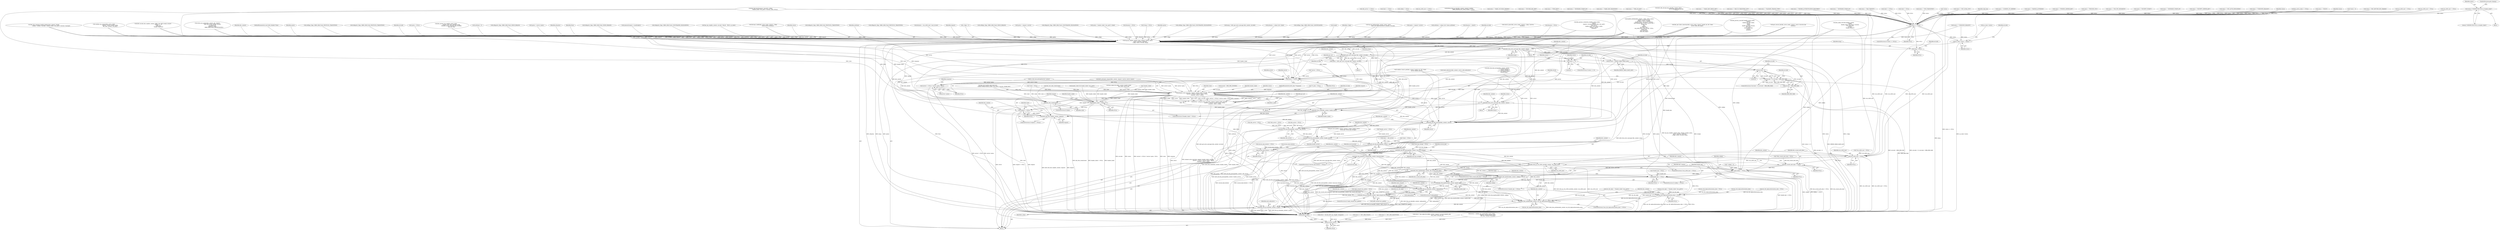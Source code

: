 digraph "0_krb5_ffb35baac6981f9e8914f8f3bffd37f284b85970_0@pointer" {
"1000472" [label="(Call,status=\"UNEXPECTED NULL in header_ticket\")"];
"1002258" [label="(Call,status == NULL)"];
"1002276" [label="(Call,au_state->status = status)"];
"1002299" [label="(Call,log_tgs_req(kdc_context, from, request, &reply, cprinc,\n                sprinc, altcprinc, authtime,\n                c_flags, status, errcode, emsg))"];
"1002316" [label="(Call,krb5_free_error_message (kdc_context, emsg))"];
"1002336" [label="(Call,krb5_get_error_message (kdc_context, errcode))"];
"1002334" [label="(Call,status = krb5_get_error_message (kdc_context, errcode))"];
"1002358" [label="(Call,prepare_error_tgs(state, request, header_ticket, errcode,\n                                   (server != NULL) ? server->princ : NULL,\n                                   response, status, e_data))"];
"1002356" [label="(Call,retval = prepare_error_tgs(state, request, header_ticket, errcode,\n                                   (server != NULL) ? server->princ : NULL,\n                                   response, status, e_data))"];
"1002498" [label="(Return,return retval;)"];
"1002377" [label="(Call,krb5_free_error_message (kdc_context, status))"];
"1002387" [label="(Call,krb5_free_ticket(kdc_context, header_ticket))"];
"1002394" [label="(Call,krb5_free_kdc_req(kdc_context, request))"];
"1002401" [label="(Call,krb5_db_free_principal(kdc_context, server))"];
"1002404" [label="(Call,krb5_db_free_principal(kdc_context, stkt_server))"];
"1002407" [label="(Call,krb5_db_free_principal(kdc_context, header_server))"];
"1002410" [label="(Call,krb5_db_free_principal(kdc_context, client))"];
"1002413" [label="(Call,krb5_db_free_principal(kdc_context, local_tgt_storage))"];
"1002422" [label="(Call,krb5_free_keyblock_contents(kdc_context, &session_key))"];
"1002440" [label="(Call,krb5_free_pa_s4u_x509_user(kdc_context, s4u_x509_user))"];
"1002447" [label="(Call,krb5_free_authdata(kdc_context, kdc_issued_auth_data))"];
"1002454" [label="(Call,krb5_free_keyblock(kdc_context, subkey))"];
"1002461" [label="(Call,krb5_free_keyblock(kdc_context, header_key))"];
"1002468" [label="(Call,krb5_free_pa_data(kdc_context, reply.padata))"];
"1002477" [label="(Call,krb5_free_pa_data(kdc_context, reply_encpart.enc_padata))"];
"1002488" [label="(Call,krb5_free_authdata(kdc_context, enc_tkt_reply.authorization_data))"];
"1002493" [label="(Call,krb5_free_pa_data(kdc_context, e_data))"];
"1002384" [label="(Call,header_ticket != NULL)"];
"1002391" [label="(Call,request != NULL)"];
"1002417" [label="(Call,session_key.contents != NULL)"];
"1002437" [label="(Call,s4u_x509_user != NULL)"];
"1002444" [label="(Call,kdc_issued_auth_data != NULL)"];
"1002451" [label="(Call,subkey != NULL)"];
"1002458" [label="(Call,header_key != NULL)"];
"1002483" [label="(Call,enc_tkt_reply.authorization_data != NULL)"];
"1002399" [label="(Call,kdc_free_rstate(state))"];
"1002342" [label="(Call,errcode -= ERROR_TABLE_BASE_krb5)"];
"1002347" [label="(Call,errcode < 0)"];
"1002346" [label="(Call,errcode < 0 || errcode > KRB_ERR_MAX)"];
"1002350" [label="(Call,errcode > KRB_ERR_MAX)"];
"1002330" [label="(Call,status == 0)"];
"1002319" [label="(Call,emsg = NULL)"];
"1002364" [label="(Call,server != NULL)"];
"1002363" [label="(Call,(server != NULL) ? server->princ : NULL)"];
"1002377" [label="(Call,krb5_free_error_message (kdc_context, status))"];
"1002315" [label="(Block,)"];
"1001657" [label="(Call,validate_transit_path(kdc_context, header_enc_tkt->client,\n                                        server, header_server))"];
"1002086" [label="(Call,kdc_fast_response_handle_padata(state, request, &reply,\n                                               subkey ? subkey->enctype : header_ticket->enc_part2->session->enctype))"];
"1002135" [label="(Call,return_enc_padata(kdc_context, pkt, request,\n                                reply_key, server, &reply_encpart,\n                                is_referral &&\n                                isflagset(s_flags,\n                                          KRB5_KDB_FLAG_CANONICALIZE)))"];
"1001905" [label="(Call,status = \"ENCRYPT_TICKET\")"];
"1000869" [label="(Call,status = \"GENERATE_TICKET_ID\")"];
"1000340" [label="(Call,retval = decode_krb5_tgs_req(pkt, &request))"];
"1000901" [label="(Call,stkt_server = NULL)"];
"1000225" [label="(Call,cprinc = NULL)"];
"1000430" [label="(Call,kdc_process_tgs_req(kdc_active_realm,\n                                  request, from, pkt, &header_ticket,\n                                  &header_server, &header_key, &subkey,\n                                  &pa_tgs_req))"];
"1000721" [label="(Call,s4u_x509_user != NULL)"];
"1002363" [label="(Call,(server != NULL) ? server->princ : NULL)"];
"1001463" [label="(Call,status = \"DECRYPT_SERVER_KEY\")"];
"1002340" [label="(Identifier,got_err)"];
"1000981" [label="(Call,status = \"GET_AUTH_INDICATORS\")"];
"1002393" [label="(Identifier,NULL)"];
"1002371" [label="(Identifier,response)"];
"1000659" [label="(Call,status = \"UNKNOWN_REASON\")"];
"1000713" [label="(Call,s4u_x509_user != NULL)"];
"1002424" [label="(Call,&session_key)"];
"1002397" [label="(ControlStructure,if (state))"];
"1000215" [label="(Call,authtime = 0)"];
"1002416" [label="(ControlStructure,if (session_key.contents != NULL))"];
"1001651" [label="(Call,isflagset(c_flags, KRB5_KDB_FLAG_CROSS_REALM))"];
"1002457" [label="(ControlStructure,if (header_key != NULL))"];
"1002495" [label="(Identifier,e_data)"];
"1002464" [label="(ControlStructure,if (reply.padata))"];
"1000603" [label="(Call,sprinc = server->princ)"];
"1002307" [label="(Identifier,altcprinc)"];
"1001761" [label="(Call,subkey != NULL)"];
"1002329" [label="(ControlStructure,if (status == 0))"];
"1002421" [label="(Identifier,NULL)"];
"1002301" [label="(Identifier,from)"];
"1002276" [label="(Call,au_state->status = status)"];
"1001942" [label="(Call,kdc_make_s4u2self_rep(kdc_context,\n                                        subkey,\n                                        header_ticket->enc_part2->session,\n                                        s4u_x509_user,\n                                        &reply,\n                                        &reply_encpart))"];
"1001518" [label="(Call,isflagset(c_flags, KRB5_KDB_FLAG_CROSS_REALM))"];
"1000966" [label="(Call,s4u_x509_user == NULL)"];
"1002459" [label="(Identifier,header_key)"];
"1002460" [label="(Identifier,NULL)"];
"1002324" [label="(Block,)"];
"1002444" [label="(Call,kdc_issued_auth_data != NULL)"];
"1002277" [label="(Call,au_state->status)"];
"1000311" [label="(Call,memset(&reply, 0, sizeof(reply)))"];
"1000942" [label="(Call,isflagset(c_flags, KRB5_KDB_FLAG_CONSTRAINED_DELEGATION))"];
"1002290" [label="(Call,kau_tgs_req(kdc_context, errcode ? FALSE : TRUE, au_state))"];
"1000256" [label="(Call,*header_server = NULL)"];
"1002461" [label="(Call,krb5_free_keyblock(kdc_context, header_key))"];
"1002485" [label="(Identifier,enc_tkt_reply)"];
"1002262" [label="(Identifier,status)"];
"1002345" [label="(ControlStructure,if (errcode < 0 || errcode > KRB_ERR_MAX))"];
"1000377" [label="(Call,kdc_active_realm == NULL)"];
"1002368" [label="(Identifier,server)"];
"1002205" [label="(Call,status = \"ISSUE\")"];
"1002336" [label="(Call,krb5_get_error_message (kdc_context, errcode))"];
"1002392" [label="(Identifier,request)"];
"1002408" [label="(Identifier,kdc_context)"];
"1002323" [label="(Identifier,errcode)"];
"1002498" [label="(Return,return retval;)"];
"1002347" [label="(Call,errcode < 0)"];
"1002395" [label="(Identifier,kdc_context)"];
"1002394" [label="(Call,krb5_free_kdc_req(kdc_context, request))"];
"1001259" [label="(Call,enc_tkt_reply.authorization_data = NULL)"];
"1002259" [label="(Identifier,status)"];
"1000240" [label="(Call,*status = 0)"];
"1000446" [label="(Call,header_ticket && header_ticket->enc_part2)"];
"1000786" [label="(Call,decrypt_2ndtkt(kdc_active_realm, request, c_flags,\n                             &stkt_server, &status))"];
"1002448" [label="(Identifier,kdc_context)"];
"1002257" [label="(ControlStructure,if (status == NULL))"];
"1002310" [label="(Identifier,status)"];
"1002151" [label="(Call,status = \"KDC_RETURN_ENC_PADATA\")"];
"1002414" [label="(Identifier,kdc_context)"];
"1002342" [label="(Call,errcode -= ERROR_TABLE_BASE_krb5)"];
"1002445" [label="(Identifier,kdc_issued_auth_data)"];
"1002332" [label="(Literal,0)"];
"1002468" [label="(Call,krb5_free_pa_data(kdc_context, reply.padata))"];
"1002449" [label="(Identifier,kdc_issued_auth_data)"];
"1002114" [label="(Call,kdc_fast_handle_reply_key(state,\n                                       subkey?subkey:header_ticket->enc_part2->session, &reply_key))"];
"1002373" [label="(Identifier,e_data)"];
"1001514" [label="(Call,isflagset(c_flags, KRB5_KDB_FLAG_PROTOCOL_TRANSITION))"];
"1002402" [label="(Identifier,kdc_context)"];
"1000898" [label="(Call,client = stkt_server)"];
"1002391" [label="(Call,request != NULL)"];
"1001253" [label="(Call,enc_tkt_reply = *(header_ticket->enc_part2))"];
"1001931" [label="(Call,krb5int_find_pa_data(kdc_context, request->padata,\n                             KRB5_PADATA_S4U_X509_USER) != NULL)"];
"1000616" [label="(Call,krb5_principal_compare(kdc_context, request->server, server->princ))"];
"1001958" [label="(Call,status = \"MAKE_S4U2SELF_PADATA\")"];
"1002337" [label="(Identifier,kdc_context)"];
"1002479" [label="(Call,reply_encpart.enc_padata)"];
"1002308" [label="(Identifier,authtime)"];
"1002200" [label="(Call,status = \"ENCODE_KDC_REP\")"];
"1002388" [label="(Identifier,kdc_context)"];
"1002321" [label="(Identifier,NULL)"];
"1002462" [label="(Identifier,kdc_context)"];
"1002366" [label="(Identifier,NULL)"];
"1002411" [label="(Identifier,kdc_context)"];
"1002350" [label="(Call,errcode > KRB_ERR_MAX)"];
"1002417" [label="(Call,session_key.contents != NULL)"];
"1002469" [label="(Identifier,kdc_context)"];
"1002443" [label="(ControlStructure,if (kdc_issued_auth_data != NULL))"];
"1000767" [label="(Call,s4u_x509_user != NULL)"];
"1000664" [label="(Call,retval == KDC_ERR_POLICY)"];
"1002405" [label="(Identifier,kdc_context)"];
"1002451" [label="(Call,subkey != NULL)"];
"1000510" [label="(Call,kdc_find_fast(&request, &scratch, subkey,\n                            header_ticket->enc_part2->session, state, NULL))"];
"1001382" [label="(Call,isflagset(c_flags, KRB5_KDB_FLAG_PROTOCOL_TRANSITION))"];
"1001386" [label="(Call,altcprinc = s4u_x509_user->user_id.user)"];
"1000177" [label="(Call,*header_key = NULL)"];
"1002441" [label="(Identifier,kdc_context)"];
"1002302" [label="(Identifier,request)"];
"1000474" [label="(Literal,\"UNEXPECTED NULL in header_ticket\")"];
"1002396" [label="(Identifier,request)"];
"1000644" [label="(Call,validate_tgs_request(kdc_active_realm,\n                                       request, *server, header_ticket,\n                                       kdc_time, &status, &e_data))"];
"1002412" [label="(Identifier,client)"];
"1002376" [label="(Block,)"];
"1002184" [label="(Call,krb5_encode_kdc_rep(kdc_context, KRB5_TGS_REP, &reply_encpart,\n                                  subkey ? 1 : 0,\n                                  reply_key,\n                                  &reply, response))"];
"1002319" [label="(Call,emsg = NULL)"];
"1002261" [label="(Call,status = \"UNKNOWN_REASON\")"];
"1000533" [label="(Call,status = \"FIND_FAST\")"];
"1000273" [label="(Call,c_flags = 0)"];
"1000472" [label="(Call,status=\"UNEXPECTED NULL in header_ticket\")"];
"1000269" [label="(Call,**kdc_issued_auth_data = NULL)"];
"1002338" [label="(Identifier,errcode)"];
"1002489" [label="(Identifier,kdc_context)"];
"1002436" [label="(ControlStructure,if (s4u_x509_user != NULL))"];
"1002349" [label="(Literal,0)"];
"1002497" [label="(Identifier,auth_indicators)"];
"1002331" [label="(Identifier,status)"];
"1002406" [label="(Identifier,stkt_server)"];
"1002359" [label="(Identifier,state)"];
"1002403" [label="(Identifier,server)"];
"1002318" [label="(Identifier,emsg)"];
"1002499" [label="(Identifier,retval)"];
"1000688" [label="(Call,setflag(c_flags, KRB5_KDB_FLAG_CROSS_REALM))"];
"1000350" [label="(Call,sprinc = request->server)"];
"1002173" [label="(Call,kdc_fast_hide_client(state))"];
"1002353" [label="(Call,errcode = KRB_ERR_GENERIC)"];
"1002488" [label="(Call,krb5_free_authdata(kdc_context, enc_tkt_reply.authorization_data))"];
"1002475" [label="(Identifier,reply_encpart)"];
"1000488" [label="(Call,status = \"GENERATE_TICKET_ID\")"];
"1002108" [label="(Call,status = \"MAKE_FAST_RESPONSE\")"];
"1002452" [label="(Identifier,subkey)"];
"1001218" [label="(Call,enc_tkt_reply = *(header_ticket->enc_part2))"];
"1002343" [label="(Identifier,errcode)"];
"1002409" [label="(Identifier,header_server)"];
"1000987" [label="(Call,check_indicators(kdc_context, server, auth_indicators))"];
"1001224" [label="(Call,enc_tkt_reply.authorization_data = NULL)"];
"1002260" [label="(Identifier,NULL)"];
"1002354" [label="(Identifier,errcode)"];
"1002455" [label="(Identifier,kdc_context)"];
"1002399" [label="(Call,kdc_free_rstate(state))"];
"1001395" [label="(Call,isflagset(c_flags, KRB5_KDB_FLAG_CONSTRAINED_DELEGATION))"];
"1000637" [label="(Call,status = \"TIME_OF_DAY\")"];
"1002458" [label="(Call,header_key != NULL)"];
"1002333" [label="(Block,)"];
"1001499" [label="(Call,client == NULL)"];
"1000451" [label="(Call,cprinc = header_ticket->enc_part2->client)"];
"1002453" [label="(Identifier,NULL)"];
"1000478" [label="(Call,kau_make_tkt_id(kdc_context, header_ticket,\n                              &au_state->tkt_in_id))"];
"1002348" [label="(Identifier,errcode)"];
"1000611" [label="(Call,is_cross_tgs_principal(server->princ))"];
"1002454" [label="(Call,krb5_free_keyblock(kdc_context, subkey))"];
"1002473" [label="(ControlStructure,if (reply_encpart.enc_padata))"];
"1002478" [label="(Identifier,kdc_context)"];
"1000233" [label="(Call,altcprinc = NULL)"];
"1002335" [label="(Identifier,status)"];
"1000667" [label="(Call,retval == KDC_ERR_BADOPTION)"];
"1002438" [label="(Identifier,s4u_x509_user)"];
"1000282" [label="(Call,*emsg = NULL)"];
"1002490" [label="(Call,enc_tkt_reply.authorization_data)"];
"1001455" [label="(Call,krb5_dbe_decrypt_key_data(kdc_context, NULL,\n                                                 server_key, &encrypting_key,\n                                                 NULL))"];
"1002344" [label="(Identifier,ERROR_TABLE_BASE_krb5)"];
"1000473" [label="(Identifier,status)"];
"1002306" [label="(Identifier,sprinc)"];
"1002446" [label="(Identifier,NULL)"];
"1000886" [label="(Call,setflag(c_flags, KRB5_KDB_FLAG_CONSTRAINED_DELEGATION))"];
"1002390" [label="(ControlStructure,if (request != NULL))"];
"1002271" [label="(Call,emsg = krb5_get_error_message (kdc_context, errcode))"];
"1002361" [label="(Identifier,header_ticket)"];
"1002463" [label="(Identifier,header_key)"];
"1001399" [label="(Call,altcprinc = subject_tkt->client)"];
"1002423" [label="(Identifier,kdc_context)"];
"1000335" [label="(Call,session_key.contents = NULL)"];
"1000582" [label="(Call,setflag(c_flags, KRB5_KDB_FLAG_CANONICALIZE))"];
"1000853" [label="(Call,retval = kau_make_tkt_id(kdc_context, request->second_ticket[st_idx],\n                                  &au_state->evid_tkt_id))"];
"1002303" [label="(Call,&reply)"];
"1002309" [label="(Identifier,c_flags)"];
"1000171" [label="(Block,)"];
"1000920" [label="(Call,stkt_server == NULL)"];
"1002404" [label="(Call,krb5_db_free_principal(kdc_context, stkt_server))"];
"1000539" [label="(Call,get_local_tgt(kdc_context, &sprinc->realm, header_server,\n                            &local_tgt, &local_tgt_storage))"];
"1002398" [label="(Identifier,state)"];
"1002422" [label="(Call,krb5_free_keyblock_contents(kdc_context, &session_key))"];
"1002129" [label="(Call,status  = \"MAKE_FAST_REPLY_KEY\")"];
"1002280" [label="(Identifier,status)"];
"1002367" [label="(Call,server->princ)"];
"1000261" [label="(Call,*local_tgt_storage = NULL)"];
"1002384" [label="(Call,header_ticket != NULL)"];
"1002330" [label="(Call,status == 0)"];
"1002427" [label="(Identifier,newtransited)"];
"1001643" [label="(Call,status = \"ADD_TO_TRANSITED_LIST\")"];
"1002357" [label="(Identifier,retval)"];
"1002370" [label="(Identifier,NULL)"];
"1000806" [label="(Call,kdc_process_s4u2proxy_req(kdc_active_realm,\n                                            request,\n                                            request->second_ticket[st_idx]->enc_part2,\n                                            stkt_server,\n                                            header_ticket->enc_part2->client,\n                                            request->server,\n                                            &status))"];
"1002493" [label="(Call,krb5_free_pa_data(kdc_context, e_data))"];
"1000468" [label="(Block,)"];
"1002483" [label="(Call,enc_tkt_reply.authorization_data != NULL)"];
"1002364" [label="(Call,server != NULL)"];
"1002365" [label="(Identifier,server)"];
"1002283" [label="(Identifier,errcode)"];
"1001711" [label="(Call,log_tgs_badtrans(kdc_context, cprinc, sprinc,\n                             &enc_tkt_reply.transited.tr_contents, errcode))"];
"1002334" [label="(Call,status = krb5_get_error_message (kdc_context, errcode))"];
"1002372" [label="(Identifier,status)"];
"1002500" [label="(MethodReturn,RET)"];
"1002415" [label="(Identifier,local_tgt_storage)"];
"1000930" [label="(Call,gen_session_key(kdc_active_realm, request, server, &session_key,\n                              &status))"];
"1002482" [label="(ControlStructure,if (enc_tkt_reply.authorization_data != NULL))"];
"1000523" [label="(Call,sprinc = request->server)"];
"1002400" [label="(Identifier,state)"];
"1001593" [label="(Call,status = \"VALIDATE_TRANSIT_TYPE\")"];
"1000994" [label="(Call,status = \"HIGHER_AUTHENTICATION_REQUIRED\")"];
"1000958" [label="(Call,authtime = subject_tkt->times.authtime)"];
"1002401" [label="(Call,krb5_db_free_principal(kdc_context, server))"];
"1001837" [label="(Call,altcprinc = client2)"];
"1002320" [label="(Identifier,emsg)"];
"1000170" [label="(MethodParameterIn,krb5_data **response)"];
"1002375" [label="(Identifier,got_err)"];
"1002456" [label="(Identifier,subkey)"];
"1002389" [label="(Identifier,header_ticket)"];
"1001066" [label="(Call,reply_encpart.enc_padata = NULL)"];
"1002312" [label="(Identifier,emsg)"];
"1002437" [label="(Call,s4u_x509_user != NULL)"];
"1002439" [label="(Identifier,NULL)"];
"1002383" [label="(ControlStructure,if (header_ticket != NULL))"];
"1002168" [label="(Call,status = \"GENERATE_TICKET_ID\")"];
"1000915" [label="(Call,stkt_server = NULL)"];
"1002440" [label="(Call,krb5_free_pa_s4u_x509_user(kdc_context, s4u_x509_user))"];
"1002314" [label="(Identifier,errcode)"];
"1002358" [label="(Call,prepare_error_tgs(state, request, header_ticket, errcode,\n                                   (server != NULL) ? server->princ : NULL,\n                                   response, status, e_data))"];
"1000590" [label="(Call,search_sprinc(kdc_active_realm, request, s_flags, &server,\n                            &status))"];
"1000185" [label="(Call,*server = NULL)"];
"1000693" [label="(Call,kdc_process_s4u2self_req(kdc_active_realm,\n                                       request,\n                                       header_enc_tkt->client,\n                                       server,\n                                       subkey,\n                                       header_enc_tkt->session,\n                                       kdc_time,\n                                       &s4u_x509_user,\n                                       &client,\n                                       &status))"];
"1001753" [label="(Call,handle_authdata(kdc_context, c_flags, client, server,\n                              header_server, local_tgt,\n                              subkey != NULL ? subkey :\n                              header_ticket->enc_part2->session,\n                              &encrypting_key, /* U2U or server key */\n                              header_key,\n                              pkt,\n                              request,\n                              s4u_x509_user ?\n                              s4u_x509_user->user_id.user : NULL,\n                              subject_tkt,\n                              auth_indicators,\n                              &enc_tkt_reply))"];
"1002316" [label="(Call,krb5_free_error_message (kdc_context, emsg))"];
"1001742" [label="(Call,status = \"BAD_TRANSIT\")"];
"1002447" [label="(Call,krb5_free_authdata(kdc_context, kdc_issued_auth_data))"];
"1002484" [label="(Call,enc_tkt_reply.authorization_data)"];
"1002356" [label="(Call,retval = prepare_error_tgs(state, request, header_ticket, errcode,\n                                   (server != NULL) ? server->princ : NULL,\n                                   response, status, e_data))"];
"1002352" [label="(Identifier,KRB_ERR_MAX)"];
"1002346" [label="(Call,errcode < 0 || errcode > KRB_ERR_MAX)"];
"1000895" [label="(Call,client == NULL)"];
"1000296" [label="(Call,**e_data = NULL)"];
"1000290" [label="(Call,*state = NULL)"];
"1002477" [label="(Call,krb5_free_pa_data(kdc_context, reply_encpart.enc_padata))"];
"1002258" [label="(Call,status == NULL)"];
"1001406" [label="(Call,altcprinc = NULL)"];
"1002362" [label="(Identifier,errcode)"];
"1001085" [label="(Call,client != NULL)"];
"1002442" [label="(Identifier,s4u_x509_user)"];
"1001667" [label="(Call,status = \"NON_TRANSITIVE\")"];
"1002300" [label="(Identifier,kdc_context)"];
"1002378" [label="(Identifier,kdc_context)"];
"1002381" [label="(Identifier,status)"];
"1002470" [label="(Call,reply.padata)"];
"1001347" [label="(Call,kdc_get_ticket_renewtime(kdc_active_realm, request, header_enc_tkt, client,\n                             server, &enc_tkt_reply))"];
"1000657" [label="(Call,!status)"];
"1000553" [label="(Call,status = \"GET_LOCAL_TGT\")"];
"1000169" [label="(MethodParameterIn,const krb5_fulladdr *from)"];
"1002387" [label="(Call,krb5_free_ticket(kdc_context, header_ticket))"];
"1002305" [label="(Identifier,cprinc)"];
"1002379" [label="(Identifier,status)"];
"1002487" [label="(Identifier,NULL)"];
"1000642" [label="(Call,retval = validate_tgs_request(kdc_active_realm,\n                                       request, *server, header_ticket,\n                                       kdc_time, &status, &e_data))"];
"1002450" [label="(ControlStructure,if (subkey != NULL))"];
"1002466" [label="(Identifier,reply)"];
"1002385" [label="(Identifier,header_ticket)"];
"1002299" [label="(Call,log_tgs_req(kdc_context, from, request, &reply, cprinc,\n                sprinc, altcprinc, authtime,\n                c_flags, status, errcode, emsg))"];
"1002265" [label="(Identifier,reply_key)"];
"1000780" [label="(Call,status = \"LOOKING_UP_SERVER\")"];
"1002419" [label="(Identifier,session_key)"];
"1002410" [label="(Call,krb5_db_free_principal(kdc_context, client))"];
"1000771" [label="(Call,setflag(c_flags, KRB5_KDB_FLAG_PROTOCOL_TRANSITION))"];
"1000466" [label="(Call,!header_ticket)"];
"1001795" [label="(Call,status = \"HANDLE_AUTHDATA\")"];
"1002317" [label="(Identifier,kdc_context)"];
"1002360" [label="(Identifier,request)"];
"1002413" [label="(Call,krb5_db_free_principal(kdc_context, local_tgt_storage))"];
"1000252" [label="(Call,*client = NULL)"];
"1002386" [label="(Identifier,NULL)"];
"1001448" [label="(Call,status = \"FINDING_SERVER_KEY\")"];
"1002494" [label="(Identifier,kdc_context)"];
"1001928" [label="(Call,isflagset(c_flags, KRB5_KDB_FLAG_PROTOCOL_TRANSITION))"];
"1001437" [label="(Call,krb5_dbe_find_enctype(kdc_context, server,\n                                             -1, /* ignore keytype */\n                                             -1, /* Ignore salttype */\n                                             0,  /* Get highest kvno */\n                                             &server_key))"];
"1000461" [label="(Call,status = \"PROCESS_TGS\")"];
"1002418" [label="(Call,session_key.contents)"];
"1002311" [label="(Identifier,errcode)"];
"1000189" [label="(Call,*stkt_server = NULL)"];
"1002407" [label="(Call,krb5_db_free_principal(kdc_context, header_server))"];
"1000265" [label="(Call,*s4u_x509_user = NULL)"];
"1000173" [label="(Call,* subkey = 0)"];
"1002351" [label="(Identifier,errcode)"];
"1001843" [label="(Call,status = \"2ND_TKT_MISMATCH\")"];
"1000475" [label="(ControlStructure,goto cleanup;)"];
"1000472" -> "1000468"  [label="AST: "];
"1000472" -> "1000474"  [label="CFG: "];
"1000473" -> "1000472"  [label="AST: "];
"1000474" -> "1000472"  [label="AST: "];
"1000475" -> "1000472"  [label="CFG: "];
"1000472" -> "1002258"  [label="DDG: status"];
"1002258" -> "1002257"  [label="AST: "];
"1002258" -> "1002260"  [label="CFG: "];
"1002259" -> "1002258"  [label="AST: "];
"1002260" -> "1002258"  [label="AST: "];
"1002262" -> "1002258"  [label="CFG: "];
"1002265" -> "1002258"  [label="CFG: "];
"1002258" -> "1002500"  [label="DDG: status == NULL"];
"1001795" -> "1002258"  [label="DDG: status"];
"1000553" -> "1002258"  [label="DDG: status"];
"1001742" -> "1002258"  [label="DDG: status"];
"1001643" -> "1002258"  [label="DDG: status"];
"1002129" -> "1002258"  [label="DDG: status"];
"1001593" -> "1002258"  [label="DDG: status"];
"1000657" -> "1002258"  [label="DDG: status"];
"1000533" -> "1002258"  [label="DDG: status"];
"1002108" -> "1002258"  [label="DDG: status"];
"1001905" -> "1002258"  [label="DDG: status"];
"1000240" -> "1002258"  [label="DDG: status"];
"1002205" -> "1002258"  [label="DDG: status"];
"1002168" -> "1002258"  [label="DDG: status"];
"1000637" -> "1002258"  [label="DDG: status"];
"1001463" -> "1002258"  [label="DDG: status"];
"1001448" -> "1002258"  [label="DDG: status"];
"1000780" -> "1002258"  [label="DDG: status"];
"1000659" -> "1002258"  [label="DDG: status"];
"1000488" -> "1002258"  [label="DDG: status"];
"1000869" -> "1002258"  [label="DDG: status"];
"1000981" -> "1002258"  [label="DDG: status"];
"1002151" -> "1002258"  [label="DDG: status"];
"1001667" -> "1002258"  [label="DDG: status"];
"1002200" -> "1002258"  [label="DDG: status"];
"1000994" -> "1002258"  [label="DDG: status"];
"1000461" -> "1002258"  [label="DDG: status"];
"1001843" -> "1002258"  [label="DDG: status"];
"1001958" -> "1002258"  [label="DDG: status"];
"1001085" -> "1002258"  [label="DDG: NULL"];
"1000510" -> "1002258"  [label="DDG: NULL"];
"1000767" -> "1002258"  [label="DDG: NULL"];
"1001455" -> "1002258"  [label="DDG: NULL"];
"1000377" -> "1002258"  [label="DDG: NULL"];
"1001499" -> "1002258"  [label="DDG: NULL"];
"1000713" -> "1002258"  [label="DDG: NULL"];
"1001931" -> "1002258"  [label="DDG: NULL"];
"1000966" -> "1002258"  [label="DDG: NULL"];
"1000920" -> "1002258"  [label="DDG: NULL"];
"1001761" -> "1002258"  [label="DDG: NULL"];
"1000721" -> "1002258"  [label="DDG: NULL"];
"1000895" -> "1002258"  [label="DDG: NULL"];
"1002258" -> "1002276"  [label="DDG: status"];
"1002258" -> "1002299"  [label="DDG: status"];
"1002258" -> "1002319"  [label="DDG: NULL"];
"1002258" -> "1002364"  [label="DDG: NULL"];
"1002258" -> "1002384"  [label="DDG: NULL"];
"1002276" -> "1000171"  [label="AST: "];
"1002276" -> "1002280"  [label="CFG: "];
"1002277" -> "1002276"  [label="AST: "];
"1002280" -> "1002276"  [label="AST: "];
"1002283" -> "1002276"  [label="CFG: "];
"1002276" -> "1002500"  [label="DDG: au_state->status"];
"1002261" -> "1002276"  [label="DDG: status"];
"1002299" -> "1000171"  [label="AST: "];
"1002299" -> "1002312"  [label="CFG: "];
"1002300" -> "1002299"  [label="AST: "];
"1002301" -> "1002299"  [label="AST: "];
"1002302" -> "1002299"  [label="AST: "];
"1002303" -> "1002299"  [label="AST: "];
"1002305" -> "1002299"  [label="AST: "];
"1002306" -> "1002299"  [label="AST: "];
"1002307" -> "1002299"  [label="AST: "];
"1002308" -> "1002299"  [label="AST: "];
"1002309" -> "1002299"  [label="AST: "];
"1002310" -> "1002299"  [label="AST: "];
"1002311" -> "1002299"  [label="AST: "];
"1002312" -> "1002299"  [label="AST: "];
"1002314" -> "1002299"  [label="CFG: "];
"1002299" -> "1002500"  [label="DDG: sprinc"];
"1002299" -> "1002500"  [label="DDG: from"];
"1002299" -> "1002500"  [label="DDG: authtime"];
"1002299" -> "1002500"  [label="DDG: errcode"];
"1002299" -> "1002500"  [label="DDG: log_tgs_req(kdc_context, from, request, &reply, cprinc,\n                sprinc, altcprinc, authtime,\n                c_flags, status, errcode, emsg)"];
"1002299" -> "1002500"  [label="DDG: c_flags"];
"1002299" -> "1002500"  [label="DDG: emsg"];
"1002299" -> "1002500"  [label="DDG: cprinc"];
"1002299" -> "1002500"  [label="DDG: &reply"];
"1002299" -> "1002500"  [label="DDG: status"];
"1002299" -> "1002500"  [label="DDG: altcprinc"];
"1002290" -> "1002299"  [label="DDG: kdc_context"];
"1000430" -> "1002299"  [label="DDG: from"];
"1000430" -> "1002299"  [label="DDG: request"];
"1000169" -> "1002299"  [label="DDG: from"];
"1002086" -> "1002299"  [label="DDG: request"];
"1002086" -> "1002299"  [label="DDG: &reply"];
"1000590" -> "1002299"  [label="DDG: request"];
"1002135" -> "1002299"  [label="DDG: request"];
"1000930" -> "1002299"  [label="DDG: request"];
"1001753" -> "1002299"  [label="DDG: request"];
"1001753" -> "1002299"  [label="DDG: c_flags"];
"1001347" -> "1002299"  [label="DDG: request"];
"1000693" -> "1002299"  [label="DDG: request"];
"1000806" -> "1002299"  [label="DDG: request"];
"1000786" -> "1002299"  [label="DDG: request"];
"1000786" -> "1002299"  [label="DDG: c_flags"];
"1000644" -> "1002299"  [label="DDG: request"];
"1000311" -> "1002299"  [label="DDG: &reply"];
"1002184" -> "1002299"  [label="DDG: &reply"];
"1001942" -> "1002299"  [label="DDG: &reply"];
"1001711" -> "1002299"  [label="DDG: cprinc"];
"1001711" -> "1002299"  [label="DDG: sprinc"];
"1000225" -> "1002299"  [label="DDG: cprinc"];
"1000451" -> "1002299"  [label="DDG: cprinc"];
"1000603" -> "1002299"  [label="DDG: sprinc"];
"1000523" -> "1002299"  [label="DDG: sprinc"];
"1000350" -> "1002299"  [label="DDG: sprinc"];
"1001386" -> "1002299"  [label="DDG: altcprinc"];
"1001399" -> "1002299"  [label="DDG: altcprinc"];
"1001837" -> "1002299"  [label="DDG: altcprinc"];
"1000233" -> "1002299"  [label="DDG: altcprinc"];
"1001406" -> "1002299"  [label="DDG: altcprinc"];
"1000215" -> "1002299"  [label="DDG: authtime"];
"1000958" -> "1002299"  [label="DDG: authtime"];
"1001928" -> "1002299"  [label="DDG: c_flags"];
"1001518" -> "1002299"  [label="DDG: c_flags"];
"1001514" -> "1002299"  [label="DDG: c_flags"];
"1000886" -> "1002299"  [label="DDG: c_flags"];
"1000942" -> "1002299"  [label="DDG: c_flags"];
"1000273" -> "1002299"  [label="DDG: c_flags"];
"1001651" -> "1002299"  [label="DDG: c_flags"];
"1000771" -> "1002299"  [label="DDG: c_flags"];
"1001395" -> "1002299"  [label="DDG: c_flags"];
"1000688" -> "1002299"  [label="DDG: c_flags"];
"1000582" -> "1002299"  [label="DDG: c_flags"];
"1001382" -> "1002299"  [label="DDG: c_flags"];
"1002261" -> "1002299"  [label="DDG: status"];
"1002271" -> "1002299"  [label="DDG: emsg"];
"1000282" -> "1002299"  [label="DDG: emsg"];
"1002299" -> "1002316"  [label="DDG: kdc_context"];
"1002299" -> "1002316"  [label="DDG: emsg"];
"1002299" -> "1002330"  [label="DDG: status"];
"1002299" -> "1002336"  [label="DDG: kdc_context"];
"1002299" -> "1002336"  [label="DDG: errcode"];
"1002299" -> "1002342"  [label="DDG: errcode"];
"1002299" -> "1002358"  [label="DDG: request"];
"1002299" -> "1002377"  [label="DDG: kdc_context"];
"1002299" -> "1002387"  [label="DDG: kdc_context"];
"1002299" -> "1002391"  [label="DDG: request"];
"1002299" -> "1002394"  [label="DDG: kdc_context"];
"1002299" -> "1002401"  [label="DDG: kdc_context"];
"1002316" -> "1002315"  [label="AST: "];
"1002316" -> "1002318"  [label="CFG: "];
"1002317" -> "1002316"  [label="AST: "];
"1002318" -> "1002316"  [label="AST: "];
"1002320" -> "1002316"  [label="CFG: "];
"1002316" -> "1002500"  [label="DDG: krb5_free_error_message (kdc_context, emsg)"];
"1002316" -> "1002336"  [label="DDG: kdc_context"];
"1002316" -> "1002377"  [label="DDG: kdc_context"];
"1002316" -> "1002387"  [label="DDG: kdc_context"];
"1002316" -> "1002394"  [label="DDG: kdc_context"];
"1002316" -> "1002401"  [label="DDG: kdc_context"];
"1002336" -> "1002334"  [label="AST: "];
"1002336" -> "1002338"  [label="CFG: "];
"1002337" -> "1002336"  [label="AST: "];
"1002338" -> "1002336"  [label="AST: "];
"1002334" -> "1002336"  [label="CFG: "];
"1002336" -> "1002334"  [label="DDG: kdc_context"];
"1002336" -> "1002334"  [label="DDG: errcode"];
"1002336" -> "1002342"  [label="DDG: errcode"];
"1002336" -> "1002377"  [label="DDG: kdc_context"];
"1002336" -> "1002387"  [label="DDG: kdc_context"];
"1002336" -> "1002394"  [label="DDG: kdc_context"];
"1002336" -> "1002401"  [label="DDG: kdc_context"];
"1002334" -> "1002333"  [label="AST: "];
"1002335" -> "1002334"  [label="AST: "];
"1002340" -> "1002334"  [label="CFG: "];
"1002334" -> "1002500"  [label="DDG: krb5_get_error_message (kdc_context, errcode)"];
"1002334" -> "1002358"  [label="DDG: status"];
"1002358" -> "1002356"  [label="AST: "];
"1002358" -> "1002373"  [label="CFG: "];
"1002359" -> "1002358"  [label="AST: "];
"1002360" -> "1002358"  [label="AST: "];
"1002361" -> "1002358"  [label="AST: "];
"1002362" -> "1002358"  [label="AST: "];
"1002363" -> "1002358"  [label="AST: "];
"1002371" -> "1002358"  [label="AST: "];
"1002372" -> "1002358"  [label="AST: "];
"1002373" -> "1002358"  [label="AST: "];
"1002356" -> "1002358"  [label="CFG: "];
"1002358" -> "1002500"  [label="DDG: errcode"];
"1002358" -> "1002500"  [label="DDG: status"];
"1002358" -> "1002500"  [label="DDG: (server != NULL) ? server->princ : NULL"];
"1002358" -> "1002500"  [label="DDG: state"];
"1002358" -> "1002500"  [label="DDG: response"];
"1002358" -> "1002356"  [label="DDG: e_data"];
"1002358" -> "1002356"  [label="DDG: status"];
"1002358" -> "1002356"  [label="DDG: header_ticket"];
"1002358" -> "1002356"  [label="DDG: state"];
"1002358" -> "1002356"  [label="DDG: errcode"];
"1002358" -> "1002356"  [label="DDG: (server != NULL) ? server->princ : NULL"];
"1002358" -> "1002356"  [label="DDG: response"];
"1002358" -> "1002356"  [label="DDG: request"];
"1002086" -> "1002358"  [label="DDG: state"];
"1000510" -> "1002358"  [label="DDG: state"];
"1002114" -> "1002358"  [label="DDG: state"];
"1002173" -> "1002358"  [label="DDG: state"];
"1000290" -> "1002358"  [label="DDG: state"];
"1000466" -> "1002358"  [label="DDG: header_ticket"];
"1000446" -> "1002358"  [label="DDG: header_ticket"];
"1000478" -> "1002358"  [label="DDG: header_ticket"];
"1000644" -> "1002358"  [label="DDG: header_ticket"];
"1002347" -> "1002358"  [label="DDG: errcode"];
"1002350" -> "1002358"  [label="DDG: errcode"];
"1002353" -> "1002358"  [label="DDG: errcode"];
"1000616" -> "1002358"  [label="DDG: server->princ"];
"1000611" -> "1002358"  [label="DDG: server->princ"];
"1002364" -> "1002358"  [label="DDG: NULL"];
"1002184" -> "1002358"  [label="DDG: response"];
"1000170" -> "1002358"  [label="DDG: response"];
"1002330" -> "1002358"  [label="DDG: status"];
"1000296" -> "1002358"  [label="DDG: e_data"];
"1002358" -> "1002377"  [label="DDG: status"];
"1002358" -> "1002384"  [label="DDG: header_ticket"];
"1002358" -> "1002391"  [label="DDG: request"];
"1002358" -> "1002399"  [label="DDG: state"];
"1002358" -> "1002493"  [label="DDG: e_data"];
"1002356" -> "1002324"  [label="AST: "];
"1002357" -> "1002356"  [label="AST: "];
"1002375" -> "1002356"  [label="CFG: "];
"1002356" -> "1002500"  [label="DDG: retval"];
"1002356" -> "1002500"  [label="DDG: prepare_error_tgs(state, request, header_ticket, errcode,\n                                   (server != NULL) ? server->princ : NULL,\n                                   response, status, e_data)"];
"1002356" -> "1002498"  [label="DDG: retval"];
"1002498" -> "1000171"  [label="AST: "];
"1002498" -> "1002499"  [label="CFG: "];
"1002499" -> "1002498"  [label="AST: "];
"1002500" -> "1002498"  [label="CFG: "];
"1002498" -> "1002500"  [label="DDG: <RET>"];
"1002499" -> "1002498"  [label="DDG: retval"];
"1000642" -> "1002498"  [label="DDG: retval"];
"1000853" -> "1002498"  [label="DDG: retval"];
"1000340" -> "1002498"  [label="DDG: retval"];
"1000667" -> "1002498"  [label="DDG: retval"];
"1000664" -> "1002498"  [label="DDG: retval"];
"1002377" -> "1002376"  [label="AST: "];
"1002377" -> "1002379"  [label="CFG: "];
"1002378" -> "1002377"  [label="AST: "];
"1002379" -> "1002377"  [label="AST: "];
"1002381" -> "1002377"  [label="CFG: "];
"1002377" -> "1002500"  [label="DDG: krb5_free_error_message (kdc_context, status)"];
"1002377" -> "1002387"  [label="DDG: kdc_context"];
"1002377" -> "1002394"  [label="DDG: kdc_context"];
"1002377" -> "1002401"  [label="DDG: kdc_context"];
"1002387" -> "1002383"  [label="AST: "];
"1002387" -> "1002389"  [label="CFG: "];
"1002388" -> "1002387"  [label="AST: "];
"1002389" -> "1002387"  [label="AST: "];
"1002392" -> "1002387"  [label="CFG: "];
"1002387" -> "1002500"  [label="DDG: krb5_free_ticket(kdc_context, header_ticket)"];
"1002387" -> "1002500"  [label="DDG: header_ticket"];
"1002384" -> "1002387"  [label="DDG: header_ticket"];
"1002387" -> "1002394"  [label="DDG: kdc_context"];
"1002387" -> "1002401"  [label="DDG: kdc_context"];
"1002394" -> "1002390"  [label="AST: "];
"1002394" -> "1002396"  [label="CFG: "];
"1002395" -> "1002394"  [label="AST: "];
"1002396" -> "1002394"  [label="AST: "];
"1002398" -> "1002394"  [label="CFG: "];
"1002394" -> "1002500"  [label="DDG: krb5_free_kdc_req(kdc_context, request)"];
"1002394" -> "1002500"  [label="DDG: request"];
"1002391" -> "1002394"  [label="DDG: request"];
"1002394" -> "1002401"  [label="DDG: kdc_context"];
"1002401" -> "1000171"  [label="AST: "];
"1002401" -> "1002403"  [label="CFG: "];
"1002402" -> "1002401"  [label="AST: "];
"1002403" -> "1002401"  [label="AST: "];
"1002405" -> "1002401"  [label="CFG: "];
"1002401" -> "1002500"  [label="DDG: server"];
"1002401" -> "1002500"  [label="DDG: krb5_db_free_principal(kdc_context, server)"];
"1000185" -> "1002401"  [label="DDG: server"];
"1001657" -> "1002401"  [label="DDG: server"];
"1000987" -> "1002401"  [label="DDG: server"];
"1001753" -> "1002401"  [label="DDG: server"];
"1000693" -> "1002401"  [label="DDG: server"];
"1000930" -> "1002401"  [label="DDG: server"];
"1002364" -> "1002401"  [label="DDG: server"];
"1001437" -> "1002401"  [label="DDG: server"];
"1002135" -> "1002401"  [label="DDG: server"];
"1001347" -> "1002401"  [label="DDG: server"];
"1002401" -> "1002404"  [label="DDG: kdc_context"];
"1002404" -> "1000171"  [label="AST: "];
"1002404" -> "1002406"  [label="CFG: "];
"1002405" -> "1002404"  [label="AST: "];
"1002406" -> "1002404"  [label="AST: "];
"1002408" -> "1002404"  [label="CFG: "];
"1002404" -> "1002500"  [label="DDG: stkt_server"];
"1002404" -> "1002500"  [label="DDG: krb5_db_free_principal(kdc_context, stkt_server)"];
"1000806" -> "1002404"  [label="DDG: stkt_server"];
"1000189" -> "1002404"  [label="DDG: stkt_server"];
"1000920" -> "1002404"  [label="DDG: stkt_server"];
"1000915" -> "1002404"  [label="DDG: stkt_server"];
"1000901" -> "1002404"  [label="DDG: stkt_server"];
"1002404" -> "1002407"  [label="DDG: kdc_context"];
"1002407" -> "1000171"  [label="AST: "];
"1002407" -> "1002409"  [label="CFG: "];
"1002408" -> "1002407"  [label="AST: "];
"1002409" -> "1002407"  [label="AST: "];
"1002411" -> "1002407"  [label="CFG: "];
"1002407" -> "1002500"  [label="DDG: krb5_db_free_principal(kdc_context, header_server)"];
"1002407" -> "1002500"  [label="DDG: header_server"];
"1001753" -> "1002407"  [label="DDG: header_server"];
"1001657" -> "1002407"  [label="DDG: header_server"];
"1000539" -> "1002407"  [label="DDG: header_server"];
"1000256" -> "1002407"  [label="DDG: header_server"];
"1002407" -> "1002410"  [label="DDG: kdc_context"];
"1002410" -> "1000171"  [label="AST: "];
"1002410" -> "1002412"  [label="CFG: "];
"1002411" -> "1002410"  [label="AST: "];
"1002412" -> "1002410"  [label="AST: "];
"1002414" -> "1002410"  [label="CFG: "];
"1002410" -> "1002500"  [label="DDG: krb5_db_free_principal(kdc_context, client)"];
"1002410" -> "1002500"  [label="DDG: client"];
"1001499" -> "1002410"  [label="DDG: client"];
"1000252" -> "1002410"  [label="DDG: client"];
"1001347" -> "1002410"  [label="DDG: client"];
"1000898" -> "1002410"  [label="DDG: client"];
"1001753" -> "1002410"  [label="DDG: client"];
"1002410" -> "1002413"  [label="DDG: kdc_context"];
"1002413" -> "1000171"  [label="AST: "];
"1002413" -> "1002415"  [label="CFG: "];
"1002414" -> "1002413"  [label="AST: "];
"1002415" -> "1002413"  [label="AST: "];
"1002419" -> "1002413"  [label="CFG: "];
"1002413" -> "1002500"  [label="DDG: local_tgt_storage"];
"1002413" -> "1002500"  [label="DDG: krb5_db_free_principal(kdc_context, local_tgt_storage)"];
"1000261" -> "1002413"  [label="DDG: local_tgt_storage"];
"1002413" -> "1002422"  [label="DDG: kdc_context"];
"1002413" -> "1002440"  [label="DDG: kdc_context"];
"1002413" -> "1002447"  [label="DDG: kdc_context"];
"1002413" -> "1002454"  [label="DDG: kdc_context"];
"1002413" -> "1002461"  [label="DDG: kdc_context"];
"1002413" -> "1002468"  [label="DDG: kdc_context"];
"1002413" -> "1002477"  [label="DDG: kdc_context"];
"1002413" -> "1002488"  [label="DDG: kdc_context"];
"1002413" -> "1002493"  [label="DDG: kdc_context"];
"1002422" -> "1002416"  [label="AST: "];
"1002422" -> "1002424"  [label="CFG: "];
"1002423" -> "1002422"  [label="AST: "];
"1002424" -> "1002422"  [label="AST: "];
"1002427" -> "1002422"  [label="CFG: "];
"1002422" -> "1002500"  [label="DDG: &session_key"];
"1002422" -> "1002500"  [label="DDG: krb5_free_keyblock_contents(kdc_context, &session_key)"];
"1000930" -> "1002422"  [label="DDG: &session_key"];
"1002422" -> "1002440"  [label="DDG: kdc_context"];
"1002422" -> "1002447"  [label="DDG: kdc_context"];
"1002422" -> "1002454"  [label="DDG: kdc_context"];
"1002422" -> "1002461"  [label="DDG: kdc_context"];
"1002422" -> "1002468"  [label="DDG: kdc_context"];
"1002422" -> "1002477"  [label="DDG: kdc_context"];
"1002422" -> "1002488"  [label="DDG: kdc_context"];
"1002422" -> "1002493"  [label="DDG: kdc_context"];
"1002440" -> "1002436"  [label="AST: "];
"1002440" -> "1002442"  [label="CFG: "];
"1002441" -> "1002440"  [label="AST: "];
"1002442" -> "1002440"  [label="AST: "];
"1002445" -> "1002440"  [label="CFG: "];
"1002440" -> "1002500"  [label="DDG: krb5_free_pa_s4u_x509_user(kdc_context, s4u_x509_user)"];
"1002440" -> "1002500"  [label="DDG: s4u_x509_user"];
"1002437" -> "1002440"  [label="DDG: s4u_x509_user"];
"1002440" -> "1002447"  [label="DDG: kdc_context"];
"1002440" -> "1002454"  [label="DDG: kdc_context"];
"1002440" -> "1002461"  [label="DDG: kdc_context"];
"1002440" -> "1002468"  [label="DDG: kdc_context"];
"1002440" -> "1002477"  [label="DDG: kdc_context"];
"1002440" -> "1002488"  [label="DDG: kdc_context"];
"1002440" -> "1002493"  [label="DDG: kdc_context"];
"1002447" -> "1002443"  [label="AST: "];
"1002447" -> "1002449"  [label="CFG: "];
"1002448" -> "1002447"  [label="AST: "];
"1002449" -> "1002447"  [label="AST: "];
"1002452" -> "1002447"  [label="CFG: "];
"1002447" -> "1002500"  [label="DDG: kdc_issued_auth_data"];
"1002447" -> "1002500"  [label="DDG: krb5_free_authdata(kdc_context, kdc_issued_auth_data)"];
"1002444" -> "1002447"  [label="DDG: kdc_issued_auth_data"];
"1002447" -> "1002454"  [label="DDG: kdc_context"];
"1002447" -> "1002461"  [label="DDG: kdc_context"];
"1002447" -> "1002468"  [label="DDG: kdc_context"];
"1002447" -> "1002477"  [label="DDG: kdc_context"];
"1002447" -> "1002488"  [label="DDG: kdc_context"];
"1002447" -> "1002493"  [label="DDG: kdc_context"];
"1002454" -> "1002450"  [label="AST: "];
"1002454" -> "1002456"  [label="CFG: "];
"1002455" -> "1002454"  [label="AST: "];
"1002456" -> "1002454"  [label="AST: "];
"1002459" -> "1002454"  [label="CFG: "];
"1002454" -> "1002500"  [label="DDG: krb5_free_keyblock(kdc_context, subkey)"];
"1002454" -> "1002500"  [label="DDG: subkey"];
"1002451" -> "1002454"  [label="DDG: subkey"];
"1002454" -> "1002461"  [label="DDG: kdc_context"];
"1002454" -> "1002468"  [label="DDG: kdc_context"];
"1002454" -> "1002477"  [label="DDG: kdc_context"];
"1002454" -> "1002488"  [label="DDG: kdc_context"];
"1002454" -> "1002493"  [label="DDG: kdc_context"];
"1002461" -> "1002457"  [label="AST: "];
"1002461" -> "1002463"  [label="CFG: "];
"1002462" -> "1002461"  [label="AST: "];
"1002463" -> "1002461"  [label="AST: "];
"1002466" -> "1002461"  [label="CFG: "];
"1002461" -> "1002500"  [label="DDG: header_key"];
"1002461" -> "1002500"  [label="DDG: krb5_free_keyblock(kdc_context, header_key)"];
"1002458" -> "1002461"  [label="DDG: header_key"];
"1002461" -> "1002468"  [label="DDG: kdc_context"];
"1002461" -> "1002477"  [label="DDG: kdc_context"];
"1002461" -> "1002488"  [label="DDG: kdc_context"];
"1002461" -> "1002493"  [label="DDG: kdc_context"];
"1002468" -> "1002464"  [label="AST: "];
"1002468" -> "1002470"  [label="CFG: "];
"1002469" -> "1002468"  [label="AST: "];
"1002470" -> "1002468"  [label="AST: "];
"1002475" -> "1002468"  [label="CFG: "];
"1002468" -> "1002500"  [label="DDG: reply.padata"];
"1002468" -> "1002500"  [label="DDG: krb5_free_pa_data(kdc_context, reply.padata)"];
"1002468" -> "1002477"  [label="DDG: kdc_context"];
"1002468" -> "1002488"  [label="DDG: kdc_context"];
"1002468" -> "1002493"  [label="DDG: kdc_context"];
"1002477" -> "1002473"  [label="AST: "];
"1002477" -> "1002479"  [label="CFG: "];
"1002478" -> "1002477"  [label="AST: "];
"1002479" -> "1002477"  [label="AST: "];
"1002485" -> "1002477"  [label="CFG: "];
"1002477" -> "1002500"  [label="DDG: reply_encpart.enc_padata"];
"1002477" -> "1002500"  [label="DDG: krb5_free_pa_data(kdc_context, reply_encpart.enc_padata)"];
"1001066" -> "1002477"  [label="DDG: reply_encpart.enc_padata"];
"1002477" -> "1002488"  [label="DDG: kdc_context"];
"1002477" -> "1002493"  [label="DDG: kdc_context"];
"1002488" -> "1002482"  [label="AST: "];
"1002488" -> "1002490"  [label="CFG: "];
"1002489" -> "1002488"  [label="AST: "];
"1002490" -> "1002488"  [label="AST: "];
"1002494" -> "1002488"  [label="CFG: "];
"1002488" -> "1002500"  [label="DDG: krb5_free_authdata(kdc_context, enc_tkt_reply.authorization_data)"];
"1002488" -> "1002500"  [label="DDG: enc_tkt_reply.authorization_data"];
"1002483" -> "1002488"  [label="DDG: enc_tkt_reply.authorization_data"];
"1001253" -> "1002488"  [label="DDG: enc_tkt_reply"];
"1001218" -> "1002488"  [label="DDG: enc_tkt_reply"];
"1002488" -> "1002493"  [label="DDG: kdc_context"];
"1002493" -> "1000171"  [label="AST: "];
"1002493" -> "1002495"  [label="CFG: "];
"1002494" -> "1002493"  [label="AST: "];
"1002495" -> "1002493"  [label="AST: "];
"1002497" -> "1002493"  [label="CFG: "];
"1002493" -> "1002500"  [label="DDG: e_data"];
"1002493" -> "1002500"  [label="DDG: krb5_free_pa_data(kdc_context, e_data)"];
"1002493" -> "1002500"  [label="DDG: kdc_context"];
"1000296" -> "1002493"  [label="DDG: e_data"];
"1002384" -> "1002383"  [label="AST: "];
"1002384" -> "1002386"  [label="CFG: "];
"1002385" -> "1002384"  [label="AST: "];
"1002386" -> "1002384"  [label="AST: "];
"1002388" -> "1002384"  [label="CFG: "];
"1002392" -> "1002384"  [label="CFG: "];
"1002384" -> "1002500"  [label="DDG: header_ticket"];
"1002384" -> "1002500"  [label="DDG: header_ticket != NULL"];
"1000466" -> "1002384"  [label="DDG: header_ticket"];
"1000446" -> "1002384"  [label="DDG: header_ticket"];
"1000478" -> "1002384"  [label="DDG: header_ticket"];
"1000644" -> "1002384"  [label="DDG: header_ticket"];
"1002364" -> "1002384"  [label="DDG: NULL"];
"1002384" -> "1002391"  [label="DDG: NULL"];
"1002391" -> "1002390"  [label="AST: "];
"1002391" -> "1002393"  [label="CFG: "];
"1002392" -> "1002391"  [label="AST: "];
"1002393" -> "1002391"  [label="AST: "];
"1002395" -> "1002391"  [label="CFG: "];
"1002398" -> "1002391"  [label="CFG: "];
"1002391" -> "1002500"  [label="DDG: request != NULL"];
"1002391" -> "1002500"  [label="DDG: request"];
"1002391" -> "1002417"  [label="DDG: NULL"];
"1002417" -> "1002416"  [label="AST: "];
"1002417" -> "1002421"  [label="CFG: "];
"1002418" -> "1002417"  [label="AST: "];
"1002421" -> "1002417"  [label="AST: "];
"1002423" -> "1002417"  [label="CFG: "];
"1002427" -> "1002417"  [label="CFG: "];
"1002417" -> "1002500"  [label="DDG: session_key.contents"];
"1002417" -> "1002500"  [label="DDG: session_key.contents != NULL"];
"1000335" -> "1002417"  [label="DDG: session_key.contents"];
"1002417" -> "1002437"  [label="DDG: NULL"];
"1002437" -> "1002436"  [label="AST: "];
"1002437" -> "1002439"  [label="CFG: "];
"1002438" -> "1002437"  [label="AST: "];
"1002439" -> "1002437"  [label="AST: "];
"1002441" -> "1002437"  [label="CFG: "];
"1002445" -> "1002437"  [label="CFG: "];
"1002437" -> "1002500"  [label="DDG: s4u_x509_user"];
"1002437" -> "1002500"  [label="DDG: s4u_x509_user != NULL"];
"1000713" -> "1002437"  [label="DDG: s4u_x509_user"];
"1001942" -> "1002437"  [label="DDG: s4u_x509_user"];
"1000966" -> "1002437"  [label="DDG: s4u_x509_user"];
"1000265" -> "1002437"  [label="DDG: s4u_x509_user"];
"1000721" -> "1002437"  [label="DDG: s4u_x509_user"];
"1000767" -> "1002437"  [label="DDG: s4u_x509_user"];
"1002437" -> "1002444"  [label="DDG: NULL"];
"1002444" -> "1002443"  [label="AST: "];
"1002444" -> "1002446"  [label="CFG: "];
"1002445" -> "1002444"  [label="AST: "];
"1002446" -> "1002444"  [label="AST: "];
"1002448" -> "1002444"  [label="CFG: "];
"1002452" -> "1002444"  [label="CFG: "];
"1002444" -> "1002500"  [label="DDG: kdc_issued_auth_data"];
"1002444" -> "1002500"  [label="DDG: kdc_issued_auth_data != NULL"];
"1000269" -> "1002444"  [label="DDG: kdc_issued_auth_data"];
"1002444" -> "1002451"  [label="DDG: NULL"];
"1002451" -> "1002450"  [label="AST: "];
"1002451" -> "1002453"  [label="CFG: "];
"1002452" -> "1002451"  [label="AST: "];
"1002453" -> "1002451"  [label="AST: "];
"1002455" -> "1002451"  [label="CFG: "];
"1002459" -> "1002451"  [label="CFG: "];
"1002451" -> "1002500"  [label="DDG: subkey != NULL"];
"1002451" -> "1002500"  [label="DDG: subkey"];
"1000693" -> "1002451"  [label="DDG: subkey"];
"1000510" -> "1002451"  [label="DDG: subkey"];
"1000173" -> "1002451"  [label="DDG: subkey"];
"1001942" -> "1002451"  [label="DDG: subkey"];
"1001761" -> "1002451"  [label="DDG: subkey"];
"1002451" -> "1002458"  [label="DDG: NULL"];
"1002458" -> "1002457"  [label="AST: "];
"1002458" -> "1002460"  [label="CFG: "];
"1002459" -> "1002458"  [label="AST: "];
"1002460" -> "1002458"  [label="AST: "];
"1002462" -> "1002458"  [label="CFG: "];
"1002466" -> "1002458"  [label="CFG: "];
"1002458" -> "1002500"  [label="DDG: header_key"];
"1002458" -> "1002500"  [label="DDG: header_key != NULL"];
"1000177" -> "1002458"  [label="DDG: header_key"];
"1001753" -> "1002458"  [label="DDG: header_key"];
"1002458" -> "1002483"  [label="DDG: NULL"];
"1002483" -> "1002482"  [label="AST: "];
"1002483" -> "1002487"  [label="CFG: "];
"1002484" -> "1002483"  [label="AST: "];
"1002487" -> "1002483"  [label="AST: "];
"1002489" -> "1002483"  [label="CFG: "];
"1002494" -> "1002483"  [label="CFG: "];
"1002483" -> "1002500"  [label="DDG: enc_tkt_reply.authorization_data"];
"1002483" -> "1002500"  [label="DDG: enc_tkt_reply.authorization_data != NULL"];
"1002483" -> "1002500"  [label="DDG: NULL"];
"1001253" -> "1002483"  [label="DDG: enc_tkt_reply"];
"1001218" -> "1002483"  [label="DDG: enc_tkt_reply"];
"1001224" -> "1002483"  [label="DDG: enc_tkt_reply.authorization_data"];
"1001259" -> "1002483"  [label="DDG: enc_tkt_reply.authorization_data"];
"1002399" -> "1002397"  [label="AST: "];
"1002399" -> "1002400"  [label="CFG: "];
"1002400" -> "1002399"  [label="AST: "];
"1002402" -> "1002399"  [label="CFG: "];
"1002399" -> "1002500"  [label="DDG: state"];
"1002399" -> "1002500"  [label="DDG: kdc_free_rstate(state)"];
"1000510" -> "1002399"  [label="DDG: state"];
"1002114" -> "1002399"  [label="DDG: state"];
"1002173" -> "1002399"  [label="DDG: state"];
"1000290" -> "1002399"  [label="DDG: state"];
"1002086" -> "1002399"  [label="DDG: state"];
"1002342" -> "1002324"  [label="AST: "];
"1002342" -> "1002344"  [label="CFG: "];
"1002343" -> "1002342"  [label="AST: "];
"1002344" -> "1002342"  [label="AST: "];
"1002348" -> "1002342"  [label="CFG: "];
"1002342" -> "1002500"  [label="DDG: ERROR_TABLE_BASE_krb5"];
"1002342" -> "1002347"  [label="DDG: errcode"];
"1002347" -> "1002346"  [label="AST: "];
"1002347" -> "1002349"  [label="CFG: "];
"1002348" -> "1002347"  [label="AST: "];
"1002349" -> "1002347"  [label="AST: "];
"1002351" -> "1002347"  [label="CFG: "];
"1002346" -> "1002347"  [label="CFG: "];
"1002347" -> "1002346"  [label="DDG: errcode"];
"1002347" -> "1002346"  [label="DDG: 0"];
"1002347" -> "1002350"  [label="DDG: errcode"];
"1002346" -> "1002345"  [label="AST: "];
"1002346" -> "1002350"  [label="CFG: "];
"1002350" -> "1002346"  [label="AST: "];
"1002354" -> "1002346"  [label="CFG: "];
"1002357" -> "1002346"  [label="CFG: "];
"1002346" -> "1002500"  [label="DDG: errcode < 0"];
"1002346" -> "1002500"  [label="DDG: errcode > KRB_ERR_MAX"];
"1002346" -> "1002500"  [label="DDG: errcode < 0 || errcode > KRB_ERR_MAX"];
"1002350" -> "1002346"  [label="DDG: errcode"];
"1002350" -> "1002346"  [label="DDG: KRB_ERR_MAX"];
"1002350" -> "1002352"  [label="CFG: "];
"1002351" -> "1002350"  [label="AST: "];
"1002352" -> "1002350"  [label="AST: "];
"1002350" -> "1002500"  [label="DDG: KRB_ERR_MAX"];
"1002330" -> "1002329"  [label="AST: "];
"1002330" -> "1002332"  [label="CFG: "];
"1002331" -> "1002330"  [label="AST: "];
"1002332" -> "1002330"  [label="AST: "];
"1002335" -> "1002330"  [label="CFG: "];
"1002343" -> "1002330"  [label="CFG: "];
"1002330" -> "1002500"  [label="DDG: status == 0"];
"1002319" -> "1002315"  [label="AST: "];
"1002319" -> "1002321"  [label="CFG: "];
"1002320" -> "1002319"  [label="AST: "];
"1002321" -> "1002319"  [label="AST: "];
"1002323" -> "1002319"  [label="CFG: "];
"1002319" -> "1002500"  [label="DDG: emsg"];
"1002364" -> "1002363"  [label="AST: "];
"1002364" -> "1002366"  [label="CFG: "];
"1002365" -> "1002364"  [label="AST: "];
"1002366" -> "1002364"  [label="AST: "];
"1002368" -> "1002364"  [label="CFG: "];
"1002370" -> "1002364"  [label="CFG: "];
"1001437" -> "1002364"  [label="DDG: server"];
"1000185" -> "1002364"  [label="DDG: server"];
"1001657" -> "1002364"  [label="DDG: server"];
"1000987" -> "1002364"  [label="DDG: server"];
"1001753" -> "1002364"  [label="DDG: server"];
"1000693" -> "1002364"  [label="DDG: server"];
"1000930" -> "1002364"  [label="DDG: server"];
"1002135" -> "1002364"  [label="DDG: server"];
"1001347" -> "1002364"  [label="DDG: server"];
"1002364" -> "1002363"  [label="DDG: NULL"];
"1002363" -> "1002367"  [label="CFG: "];
"1002363" -> "1002370"  [label="CFG: "];
"1002367" -> "1002363"  [label="AST: "];
"1002370" -> "1002363"  [label="AST: "];
"1002371" -> "1002363"  [label="CFG: "];
"1002363" -> "1002500"  [label="DDG: server != NULL"];
"1002363" -> "1002500"  [label="DDG: server->princ"];
"1000616" -> "1002363"  [label="DDG: server->princ"];
"1000611" -> "1002363"  [label="DDG: server->princ"];
}
